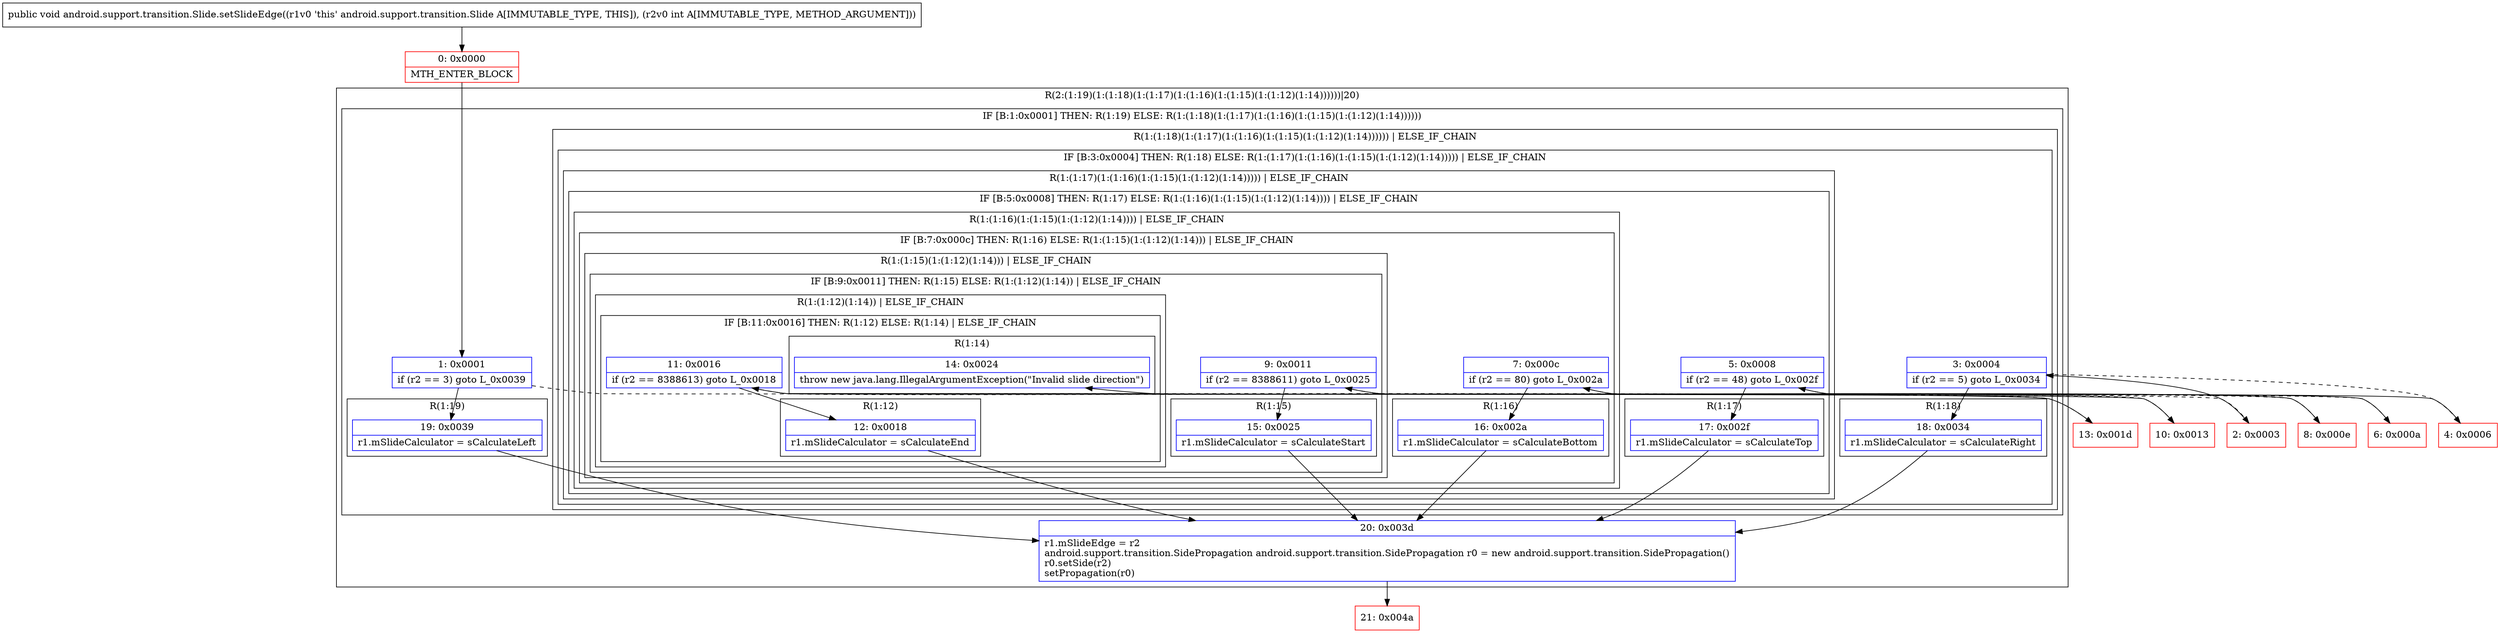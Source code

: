digraph "CFG forandroid.support.transition.Slide.setSlideEdge(I)V" {
subgraph cluster_Region_626141465 {
label = "R(2:(1:19)(1:(1:18)(1:(1:17)(1:(1:16)(1:(1:15)(1:(1:12)(1:14))))))|20)";
node [shape=record,color=blue];
subgraph cluster_IfRegion_161480074 {
label = "IF [B:1:0x0001] THEN: R(1:19) ELSE: R(1:(1:18)(1:(1:17)(1:(1:16)(1:(1:15)(1:(1:12)(1:14))))))";
node [shape=record,color=blue];
Node_1 [shape=record,label="{1\:\ 0x0001|if (r2 == 3) goto L_0x0039\l}"];
subgraph cluster_Region_2062922521 {
label = "R(1:19)";
node [shape=record,color=blue];
Node_19 [shape=record,label="{19\:\ 0x0039|r1.mSlideCalculator = sCalculateLeft\l}"];
}
subgraph cluster_Region_672717261 {
label = "R(1:(1:18)(1:(1:17)(1:(1:16)(1:(1:15)(1:(1:12)(1:14)))))) | ELSE_IF_CHAIN\l";
node [shape=record,color=blue];
subgraph cluster_IfRegion_1740506167 {
label = "IF [B:3:0x0004] THEN: R(1:18) ELSE: R(1:(1:17)(1:(1:16)(1:(1:15)(1:(1:12)(1:14))))) | ELSE_IF_CHAIN\l";
node [shape=record,color=blue];
Node_3 [shape=record,label="{3\:\ 0x0004|if (r2 == 5) goto L_0x0034\l}"];
subgraph cluster_Region_289130215 {
label = "R(1:18)";
node [shape=record,color=blue];
Node_18 [shape=record,label="{18\:\ 0x0034|r1.mSlideCalculator = sCalculateRight\l}"];
}
subgraph cluster_Region_1174524578 {
label = "R(1:(1:17)(1:(1:16)(1:(1:15)(1:(1:12)(1:14))))) | ELSE_IF_CHAIN\l";
node [shape=record,color=blue];
subgraph cluster_IfRegion_683261214 {
label = "IF [B:5:0x0008] THEN: R(1:17) ELSE: R(1:(1:16)(1:(1:15)(1:(1:12)(1:14)))) | ELSE_IF_CHAIN\l";
node [shape=record,color=blue];
Node_5 [shape=record,label="{5\:\ 0x0008|if (r2 == 48) goto L_0x002f\l}"];
subgraph cluster_Region_1060215682 {
label = "R(1:17)";
node [shape=record,color=blue];
Node_17 [shape=record,label="{17\:\ 0x002f|r1.mSlideCalculator = sCalculateTop\l}"];
}
subgraph cluster_Region_1894936189 {
label = "R(1:(1:16)(1:(1:15)(1:(1:12)(1:14)))) | ELSE_IF_CHAIN\l";
node [shape=record,color=blue];
subgraph cluster_IfRegion_942548483 {
label = "IF [B:7:0x000c] THEN: R(1:16) ELSE: R(1:(1:15)(1:(1:12)(1:14))) | ELSE_IF_CHAIN\l";
node [shape=record,color=blue];
Node_7 [shape=record,label="{7\:\ 0x000c|if (r2 == 80) goto L_0x002a\l}"];
subgraph cluster_Region_1570385237 {
label = "R(1:16)";
node [shape=record,color=blue];
Node_16 [shape=record,label="{16\:\ 0x002a|r1.mSlideCalculator = sCalculateBottom\l}"];
}
subgraph cluster_Region_1858355439 {
label = "R(1:(1:15)(1:(1:12)(1:14))) | ELSE_IF_CHAIN\l";
node [shape=record,color=blue];
subgraph cluster_IfRegion_220617420 {
label = "IF [B:9:0x0011] THEN: R(1:15) ELSE: R(1:(1:12)(1:14)) | ELSE_IF_CHAIN\l";
node [shape=record,color=blue];
Node_9 [shape=record,label="{9\:\ 0x0011|if (r2 == 8388611) goto L_0x0025\l}"];
subgraph cluster_Region_1156672341 {
label = "R(1:15)";
node [shape=record,color=blue];
Node_15 [shape=record,label="{15\:\ 0x0025|r1.mSlideCalculator = sCalculateStart\l}"];
}
subgraph cluster_Region_1217205787 {
label = "R(1:(1:12)(1:14)) | ELSE_IF_CHAIN\l";
node [shape=record,color=blue];
subgraph cluster_IfRegion_75691229 {
label = "IF [B:11:0x0016] THEN: R(1:12) ELSE: R(1:14) | ELSE_IF_CHAIN\l";
node [shape=record,color=blue];
Node_11 [shape=record,label="{11\:\ 0x0016|if (r2 == 8388613) goto L_0x0018\l}"];
subgraph cluster_Region_1003306683 {
label = "R(1:12)";
node [shape=record,color=blue];
Node_12 [shape=record,label="{12\:\ 0x0018|r1.mSlideCalculator = sCalculateEnd\l}"];
}
subgraph cluster_Region_1957249364 {
label = "R(1:14)";
node [shape=record,color=blue];
Node_14 [shape=record,label="{14\:\ 0x0024|throw new java.lang.IllegalArgumentException(\"Invalid slide direction\")\l}"];
}
}
}
}
}
}
}
}
}
}
}
}
Node_20 [shape=record,label="{20\:\ 0x003d|r1.mSlideEdge = r2\landroid.support.transition.SidePropagation android.support.transition.SidePropagation r0 = new android.support.transition.SidePropagation()\lr0.setSide(r2)\lsetPropagation(r0)\l}"];
}
Node_0 [shape=record,color=red,label="{0\:\ 0x0000|MTH_ENTER_BLOCK\l}"];
Node_2 [shape=record,color=red,label="{2\:\ 0x0003}"];
Node_4 [shape=record,color=red,label="{4\:\ 0x0006}"];
Node_6 [shape=record,color=red,label="{6\:\ 0x000a}"];
Node_8 [shape=record,color=red,label="{8\:\ 0x000e}"];
Node_10 [shape=record,color=red,label="{10\:\ 0x0013}"];
Node_13 [shape=record,color=red,label="{13\:\ 0x001d}"];
Node_21 [shape=record,color=red,label="{21\:\ 0x004a}"];
MethodNode[shape=record,label="{public void android.support.transition.Slide.setSlideEdge((r1v0 'this' android.support.transition.Slide A[IMMUTABLE_TYPE, THIS]), (r2v0 int A[IMMUTABLE_TYPE, METHOD_ARGUMENT])) }"];
MethodNode -> Node_0;
Node_1 -> Node_2[style=dashed];
Node_1 -> Node_19;
Node_19 -> Node_20;
Node_3 -> Node_4[style=dashed];
Node_3 -> Node_18;
Node_18 -> Node_20;
Node_5 -> Node_6[style=dashed];
Node_5 -> Node_17;
Node_17 -> Node_20;
Node_7 -> Node_8[style=dashed];
Node_7 -> Node_16;
Node_16 -> Node_20;
Node_9 -> Node_10[style=dashed];
Node_9 -> Node_15;
Node_15 -> Node_20;
Node_11 -> Node_12;
Node_11 -> Node_13[style=dashed];
Node_12 -> Node_20;
Node_20 -> Node_21;
Node_0 -> Node_1;
Node_2 -> Node_3;
Node_4 -> Node_5;
Node_6 -> Node_7;
Node_8 -> Node_9;
Node_10 -> Node_11;
Node_13 -> Node_14;
}

